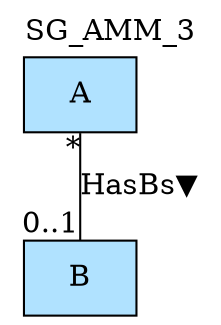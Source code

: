 digraph {graph[label=SG_AMM_3,labelloc=tl,labelfontsize=12];
"A"[shape=record,fillcolor=lightskyblue1,style = filled,label="A"];
"B"[shape=record,fillcolor=lightskyblue1,style = filled,label="B"];

"A"->"B"[label="HasBs▼",dir=none,taillabel="*",headlabel="0..1"];
}